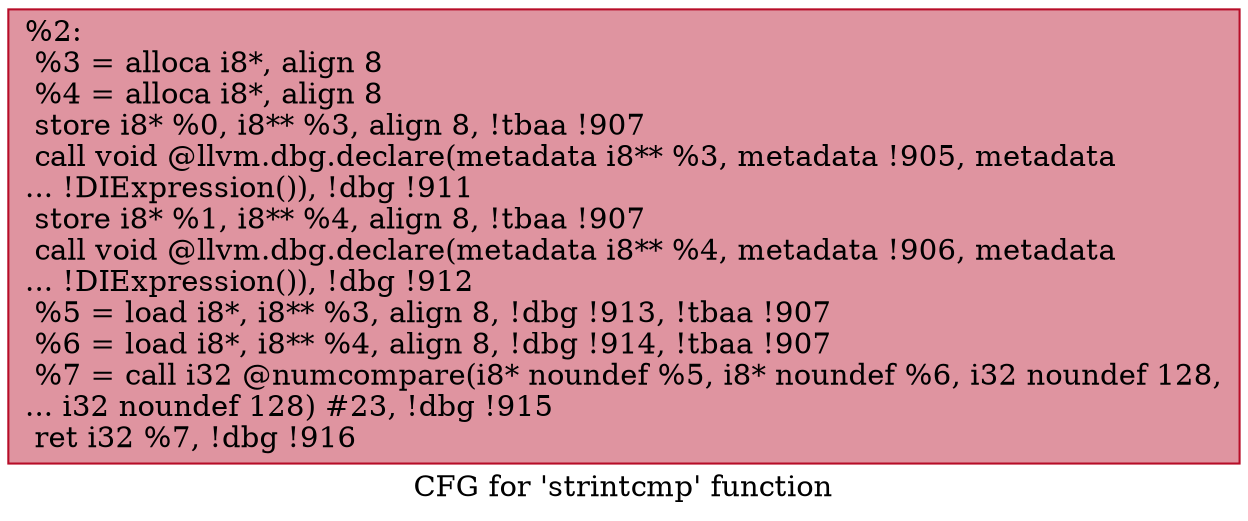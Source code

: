 digraph "CFG for 'strintcmp' function" {
	label="CFG for 'strintcmp' function";

	Node0x15acfd0 [shape=record,color="#b70d28ff", style=filled, fillcolor="#b70d2870",label="{%2:\l  %3 = alloca i8*, align 8\l  %4 = alloca i8*, align 8\l  store i8* %0, i8** %3, align 8, !tbaa !907\l  call void @llvm.dbg.declare(metadata i8** %3, metadata !905, metadata\l... !DIExpression()), !dbg !911\l  store i8* %1, i8** %4, align 8, !tbaa !907\l  call void @llvm.dbg.declare(metadata i8** %4, metadata !906, metadata\l... !DIExpression()), !dbg !912\l  %5 = load i8*, i8** %3, align 8, !dbg !913, !tbaa !907\l  %6 = load i8*, i8** %4, align 8, !dbg !914, !tbaa !907\l  %7 = call i32 @numcompare(i8* noundef %5, i8* noundef %6, i32 noundef 128,\l... i32 noundef 128) #23, !dbg !915\l  ret i32 %7, !dbg !916\l}"];
}
